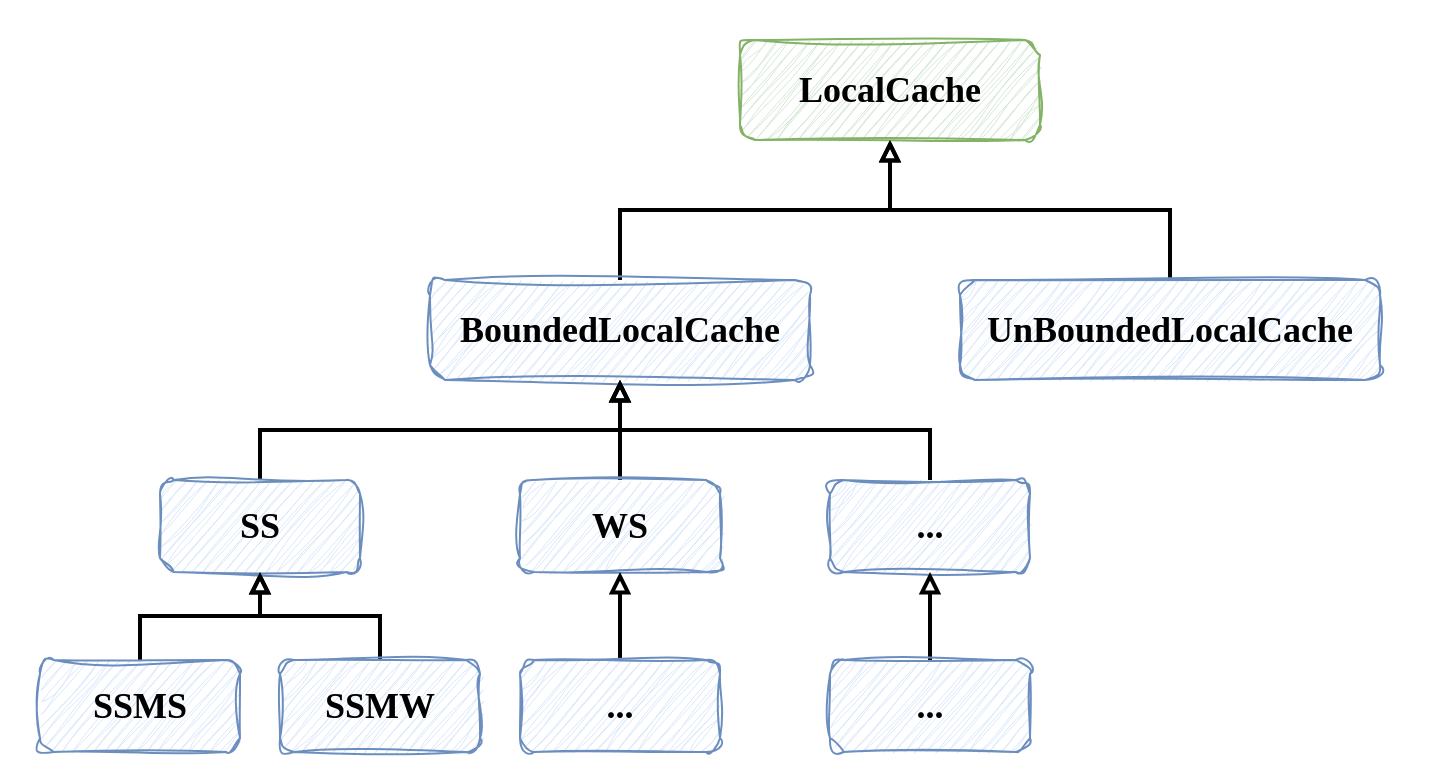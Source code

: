 <mxfile version="25.0.2">
  <diagram name="第 1 页" id="IvqHyeAGdd7Yr8hoWfXT">
    <mxGraphModel dx="1306" dy="894" grid="1" gridSize="10" guides="1" tooltips="1" connect="1" arrows="1" fold="1" page="1" pageScale="1" pageWidth="1169" pageHeight="827" math="0" shadow="0">
      <root>
        <mxCell id="0" />
        <mxCell id="1" parent="0" />
        <mxCell id="Biw7-eiPxBGhHiRIIHcr-1" value="" style="rounded=0;whiteSpace=wrap;html=1;strokeColor=none;" vertex="1" parent="1">
          <mxGeometry x="70" y="100" width="720" height="390" as="geometry" />
        </mxCell>
        <mxCell id="enbkcmcyID0ynl09Avmb-8" style="edgeStyle=orthogonalEdgeStyle;rounded=0;orthogonalLoop=1;jettySize=auto;html=1;exitX=0.5;exitY=0;exitDx=0;exitDy=0;endArrow=block;endFill=0;strokeWidth=2;" parent="1" source="enbkcmcyID0ynl09Avmb-4" target="enbkcmcyID0ynl09Avmb-7" edge="1">
          <mxGeometry relative="1" as="geometry" />
        </mxCell>
        <mxCell id="enbkcmcyID0ynl09Avmb-4" value="&lt;b style=&quot;border-color: var(--border-color); font-size: 18px;&quot;&gt;&lt;font face=&quot;Comic Sans MS&quot;&gt;SSMS&lt;/font&gt;&lt;/b&gt;" style="rounded=1;whiteSpace=wrap;html=1;fillColor=#dae8fc;strokeColor=#6c8ebf;sketch=1;curveFitting=1;jiggle=2;" parent="1" vertex="1">
          <mxGeometry x="90" y="430" width="100" height="46" as="geometry" />
        </mxCell>
        <mxCell id="enbkcmcyID0ynl09Avmb-15" style="edgeStyle=orthogonalEdgeStyle;shape=connector;rounded=0;orthogonalLoop=1;jettySize=auto;html=1;exitX=0.5;exitY=0;exitDx=0;exitDy=0;strokeColor=default;strokeWidth=2;align=center;verticalAlign=middle;fontFamily=Helvetica;fontSize=11;fontColor=default;labelBackgroundColor=default;endArrow=block;endFill=0;" parent="1" source="enbkcmcyID0ynl09Avmb-7" target="enbkcmcyID0ynl09Avmb-9" edge="1">
          <mxGeometry relative="1" as="geometry" />
        </mxCell>
        <mxCell id="enbkcmcyID0ynl09Avmb-7" value="&lt;b style=&quot;border-color: var(--border-color); font-size: 18px;&quot;&gt;&lt;font face=&quot;Comic Sans MS&quot;&gt;SS&lt;/font&gt;&lt;/b&gt;" style="rounded=1;whiteSpace=wrap;html=1;fillColor=#dae8fc;strokeColor=#6c8ebf;sketch=1;curveFitting=1;jiggle=2;" parent="1" vertex="1">
          <mxGeometry x="150" y="340" width="100" height="46" as="geometry" />
        </mxCell>
        <mxCell id="enbkcmcyID0ynl09Avmb-12" style="edgeStyle=orthogonalEdgeStyle;shape=connector;rounded=0;orthogonalLoop=1;jettySize=auto;html=1;exitX=0.5;exitY=0;exitDx=0;exitDy=0;strokeColor=default;strokeWidth=2;align=center;verticalAlign=middle;fontFamily=Helvetica;fontSize=11;fontColor=default;labelBackgroundColor=default;endArrow=block;endFill=0;" parent="1" source="enbkcmcyID0ynl09Avmb-9" target="enbkcmcyID0ynl09Avmb-11" edge="1">
          <mxGeometry relative="1" as="geometry" />
        </mxCell>
        <mxCell id="enbkcmcyID0ynl09Avmb-9" value="&lt;b style=&quot;border-color: var(--border-color); font-size: 18px;&quot;&gt;&lt;font face=&quot;Comic Sans MS&quot;&gt;BoundedLocalCache&lt;/font&gt;&lt;/b&gt;" style="rounded=1;whiteSpace=wrap;html=1;fillColor=#dae8fc;strokeColor=#6c8ebf;sketch=1;curveFitting=1;jiggle=2;" parent="1" vertex="1">
          <mxGeometry x="285" y="240" width="190" height="50" as="geometry" />
        </mxCell>
        <mxCell id="enbkcmcyID0ynl09Avmb-11" value="&lt;b style=&quot;border-color: var(--border-color); font-size: 18px;&quot;&gt;&lt;font face=&quot;Comic Sans MS&quot;&gt;LocalCache&lt;/font&gt;&lt;/b&gt;" style="rounded=1;whiteSpace=wrap;html=1;fillColor=#d5e8d4;strokeColor=#82b366;sketch=1;curveFitting=1;jiggle=2;" parent="1" vertex="1">
          <mxGeometry x="440" y="120" width="150" height="50" as="geometry" />
        </mxCell>
        <mxCell id="enbkcmcyID0ynl09Avmb-14" style="edgeStyle=orthogonalEdgeStyle;shape=connector;rounded=0;orthogonalLoop=1;jettySize=auto;html=1;exitX=0.5;exitY=0;exitDx=0;exitDy=0;strokeColor=default;strokeWidth=2;align=center;verticalAlign=middle;fontFamily=Helvetica;fontSize=11;fontColor=default;labelBackgroundColor=default;endArrow=block;endFill=0;" parent="1" source="enbkcmcyID0ynl09Avmb-13" target="enbkcmcyID0ynl09Avmb-11" edge="1">
          <mxGeometry relative="1" as="geometry" />
        </mxCell>
        <mxCell id="enbkcmcyID0ynl09Avmb-13" value="&lt;b style=&quot;border-color: var(--border-color); font-size: 18px;&quot;&gt;&lt;font face=&quot;Comic Sans MS&quot;&gt;UnBoundedLocalCache&lt;/font&gt;&lt;/b&gt;" style="rounded=1;whiteSpace=wrap;html=1;fillColor=#dae8fc;strokeColor=#6c8ebf;sketch=1;curveFitting=1;jiggle=2;" parent="1" vertex="1">
          <mxGeometry x="550" y="240" width="210" height="50" as="geometry" />
        </mxCell>
        <mxCell id="enbkcmcyID0ynl09Avmb-17" style="edgeStyle=orthogonalEdgeStyle;shape=connector;rounded=0;orthogonalLoop=1;jettySize=auto;html=1;exitX=0.5;exitY=0;exitDx=0;exitDy=0;strokeColor=default;strokeWidth=2;align=center;verticalAlign=middle;fontFamily=Helvetica;fontSize=11;fontColor=default;labelBackgroundColor=default;endArrow=block;endFill=0;" parent="1" source="enbkcmcyID0ynl09Avmb-16" target="enbkcmcyID0ynl09Avmb-9" edge="1">
          <mxGeometry relative="1" as="geometry" />
        </mxCell>
        <mxCell id="enbkcmcyID0ynl09Avmb-16" value="&lt;b style=&quot;border-color: var(--border-color); font-size: 18px;&quot;&gt;&lt;font face=&quot;Comic Sans MS&quot;&gt;WS&lt;/font&gt;&lt;/b&gt;" style="rounded=1;whiteSpace=wrap;html=1;fillColor=#dae8fc;strokeColor=#6c8ebf;sketch=1;curveFitting=1;jiggle=2;" parent="1" vertex="1">
          <mxGeometry x="330" y="340" width="100" height="46" as="geometry" />
        </mxCell>
        <mxCell id="enbkcmcyID0ynl09Avmb-19" style="edgeStyle=orthogonalEdgeStyle;shape=connector;rounded=0;orthogonalLoop=1;jettySize=auto;html=1;exitX=0.5;exitY=0;exitDx=0;exitDy=0;strokeColor=default;strokeWidth=2;align=center;verticalAlign=middle;fontFamily=Helvetica;fontSize=11;fontColor=default;labelBackgroundColor=default;endArrow=block;endFill=0;" parent="1" source="enbkcmcyID0ynl09Avmb-18" target="enbkcmcyID0ynl09Avmb-9" edge="1">
          <mxGeometry relative="1" as="geometry" />
        </mxCell>
        <mxCell id="enbkcmcyID0ynl09Avmb-18" value="&lt;font face=&quot;Comic Sans MS&quot;&gt;&lt;span style=&quot;font-size: 18px;&quot;&gt;&lt;b&gt;...&lt;/b&gt;&lt;/span&gt;&lt;/font&gt;" style="rounded=1;whiteSpace=wrap;html=1;fillColor=#dae8fc;strokeColor=#6c8ebf;sketch=1;curveFitting=1;jiggle=2;" parent="1" vertex="1">
          <mxGeometry x="485" y="340" width="100" height="46" as="geometry" />
        </mxCell>
        <mxCell id="enbkcmcyID0ynl09Avmb-22" style="edgeStyle=orthogonalEdgeStyle;shape=connector;rounded=0;orthogonalLoop=1;jettySize=auto;html=1;exitX=0.5;exitY=0;exitDx=0;exitDy=0;strokeColor=default;strokeWidth=2;align=center;verticalAlign=middle;fontFamily=Helvetica;fontSize=11;fontColor=default;labelBackgroundColor=default;endArrow=block;endFill=0;" parent="1" source="enbkcmcyID0ynl09Avmb-21" target="enbkcmcyID0ynl09Avmb-16" edge="1">
          <mxGeometry relative="1" as="geometry" />
        </mxCell>
        <mxCell id="enbkcmcyID0ynl09Avmb-21" value="&lt;b style=&quot;border-color: var(--border-color); font-size: 18px;&quot;&gt;&lt;font face=&quot;Comic Sans MS&quot;&gt;...&lt;/font&gt;&lt;/b&gt;" style="rounded=1;whiteSpace=wrap;html=1;fillColor=#dae8fc;strokeColor=#6c8ebf;sketch=1;curveFitting=1;jiggle=2;" parent="1" vertex="1">
          <mxGeometry x="330" y="430" width="100" height="46" as="geometry" />
        </mxCell>
        <mxCell id="enbkcmcyID0ynl09Avmb-24" style="edgeStyle=orthogonalEdgeStyle;shape=connector;rounded=0;orthogonalLoop=1;jettySize=auto;html=1;exitX=0.5;exitY=0;exitDx=0;exitDy=0;strokeColor=default;strokeWidth=2;align=center;verticalAlign=middle;fontFamily=Helvetica;fontSize=11;fontColor=default;labelBackgroundColor=default;endArrow=block;endFill=0;" parent="1" source="enbkcmcyID0ynl09Avmb-23" target="enbkcmcyID0ynl09Avmb-18" edge="1">
          <mxGeometry relative="1" as="geometry" />
        </mxCell>
        <mxCell id="enbkcmcyID0ynl09Avmb-23" value="&lt;b style=&quot;border-color: var(--border-color); font-size: 18px;&quot;&gt;&lt;font face=&quot;Comic Sans MS&quot;&gt;...&lt;/font&gt;&lt;/b&gt;" style="rounded=1;whiteSpace=wrap;html=1;fillColor=#dae8fc;strokeColor=#6c8ebf;sketch=1;curveFitting=1;jiggle=2;" parent="1" vertex="1">
          <mxGeometry x="485" y="430" width="100" height="46" as="geometry" />
        </mxCell>
        <mxCell id="enbkcmcyID0ynl09Avmb-26" style="edgeStyle=orthogonalEdgeStyle;shape=connector;rounded=0;orthogonalLoop=1;jettySize=auto;html=1;exitX=0.5;exitY=0;exitDx=0;exitDy=0;entryX=0.5;entryY=1;entryDx=0;entryDy=0;strokeColor=default;strokeWidth=2;align=center;verticalAlign=middle;fontFamily=Helvetica;fontSize=11;fontColor=default;labelBackgroundColor=default;endArrow=block;endFill=0;" parent="1" source="enbkcmcyID0ynl09Avmb-25" target="enbkcmcyID0ynl09Avmb-7" edge="1">
          <mxGeometry relative="1" as="geometry" />
        </mxCell>
        <mxCell id="enbkcmcyID0ynl09Avmb-25" value="&lt;b style=&quot;border-color: var(--border-color); font-size: 18px;&quot;&gt;&lt;font face=&quot;Comic Sans MS&quot;&gt;SSMW&lt;/font&gt;&lt;/b&gt;" style="rounded=1;whiteSpace=wrap;html=1;fillColor=#dae8fc;strokeColor=#6c8ebf;sketch=1;curveFitting=1;jiggle=2;" parent="1" vertex="1">
          <mxGeometry x="210" y="430" width="100" height="46" as="geometry" />
        </mxCell>
      </root>
    </mxGraphModel>
  </diagram>
</mxfile>
